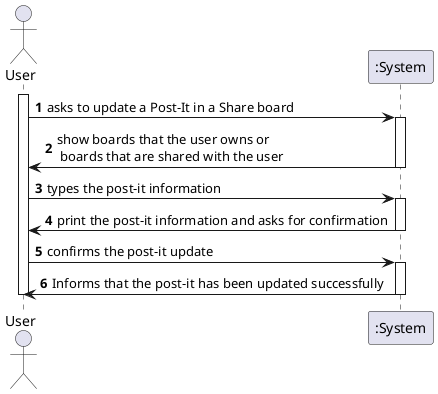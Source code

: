 @startuml
'https://plantuml.com/sequence-diagram

autonumber

actor User

activate User

User -> ":System": asks to update a Post-It in a Share board

activate ":System"
":System" -> User: show boards that the user owns or \n boards that are shared with the user
deactivate ":System"

User -> ":System": types the post-it information

activate ":System"
":System" -> User: print the post-it information and asks for confirmation
deactivate ":System"

User -> ":System": confirms the post-it update

activate ":System"
":System" -> User: Informs that the post-it has been updated successfully
deactivate ":System"

deactivate User

@enduml